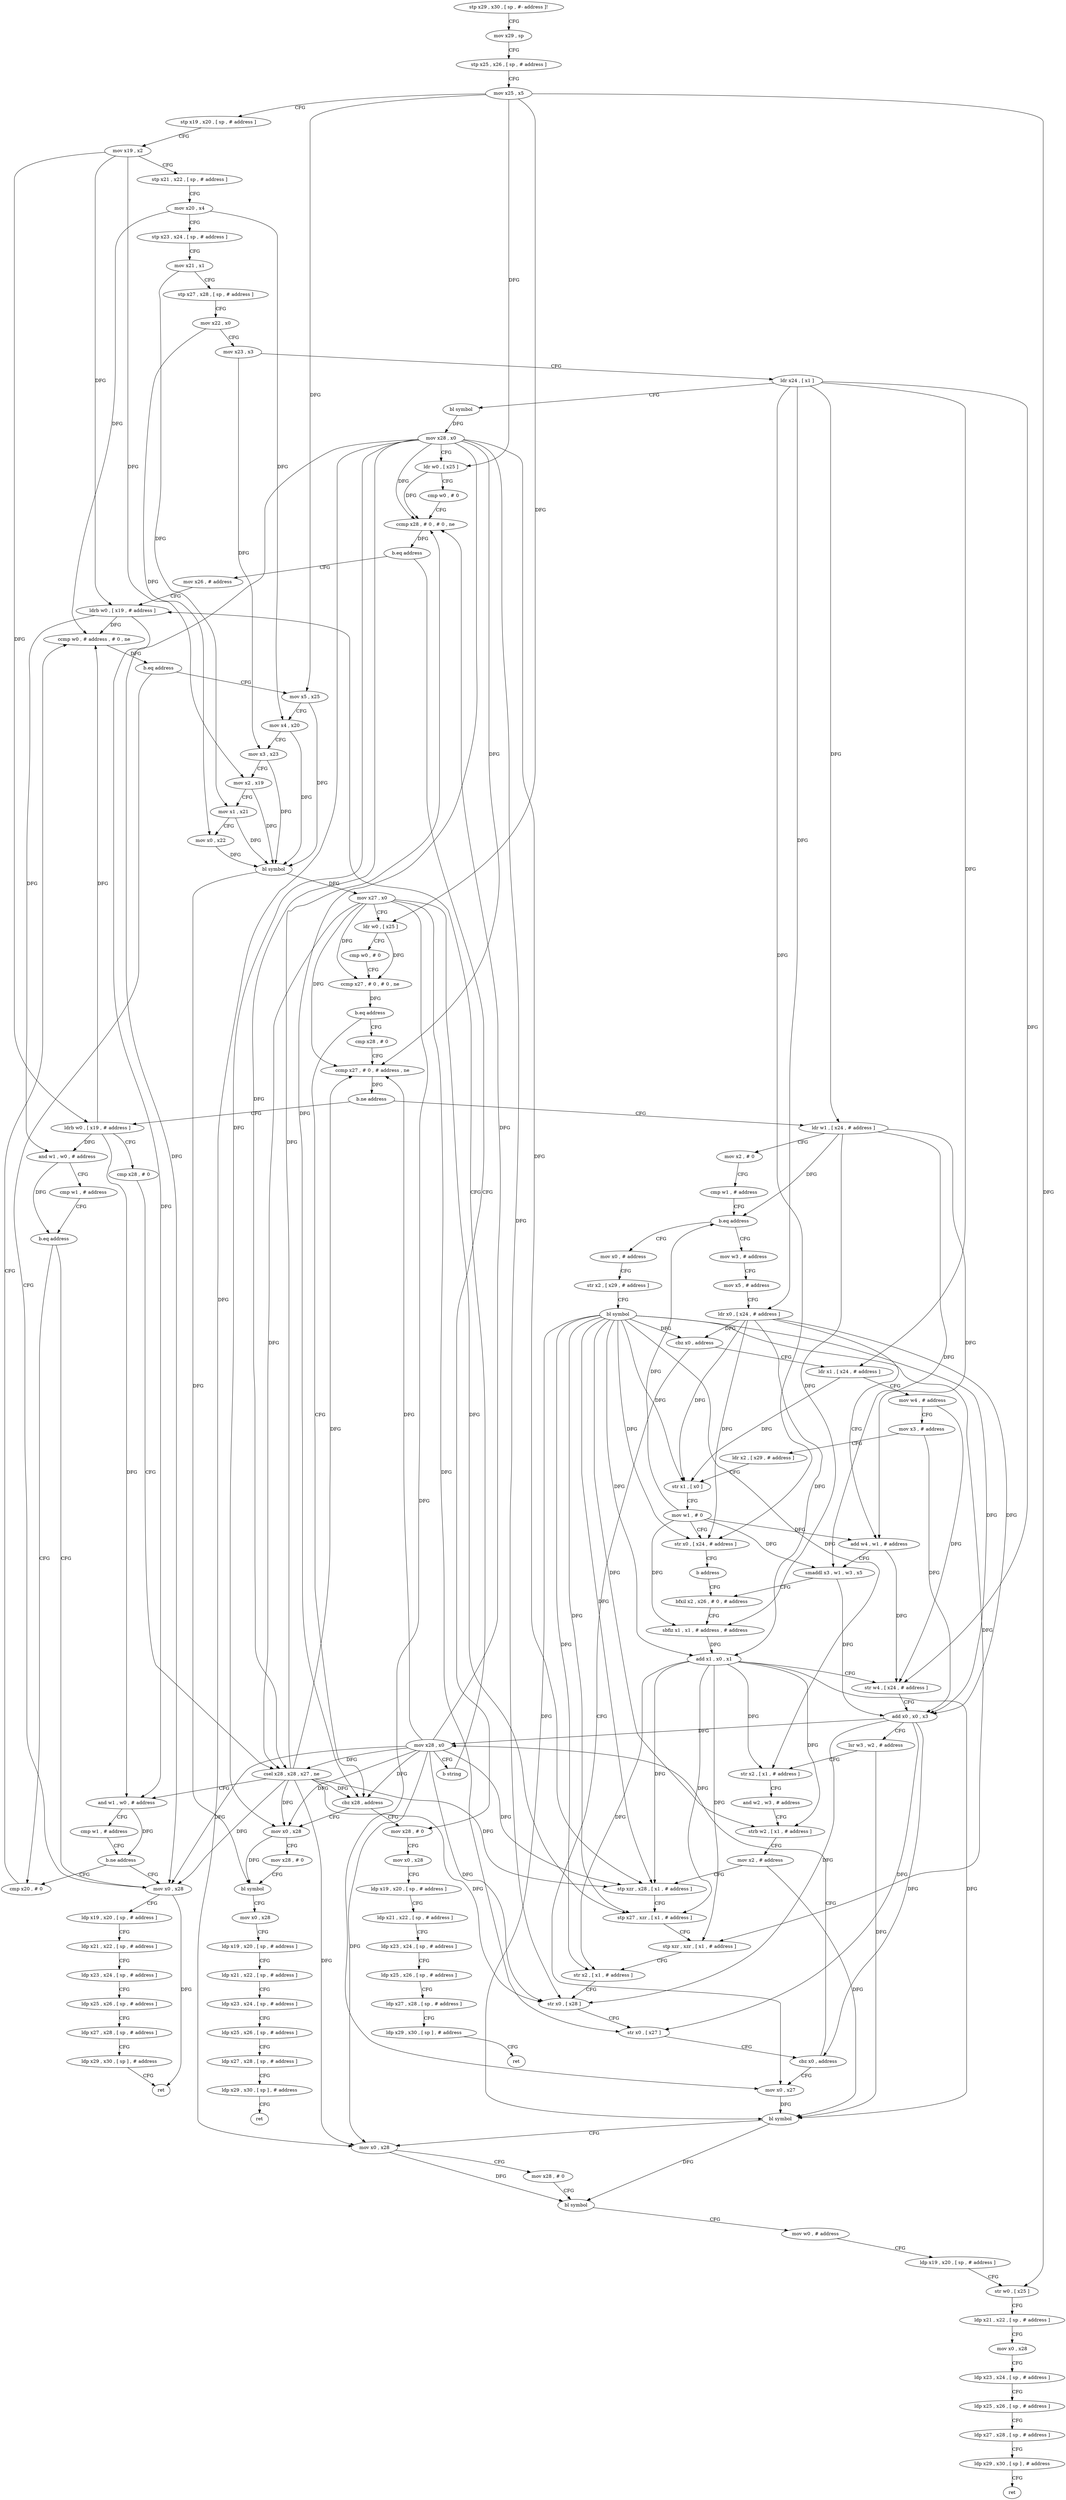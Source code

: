 digraph "func" {
"272720" [label = "stp x29 , x30 , [ sp , #- address ]!" ]
"272724" [label = "mov x29 , sp" ]
"272728" [label = "stp x25 , x26 , [ sp , # address ]" ]
"272732" [label = "mov x25 , x5" ]
"272736" [label = "stp x19 , x20 , [ sp , # address ]" ]
"272740" [label = "mov x19 , x2" ]
"272744" [label = "stp x21 , x22 , [ sp , # address ]" ]
"272748" [label = "mov x20 , x4" ]
"272752" [label = "stp x23 , x24 , [ sp , # address ]" ]
"272756" [label = "mov x21 , x1" ]
"272760" [label = "stp x27 , x28 , [ sp , # address ]" ]
"272764" [label = "mov x22 , x0" ]
"272768" [label = "mov x23 , x3" ]
"272772" [label = "ldr x24 , [ x1 ]" ]
"272776" [label = "bl symbol" ]
"272780" [label = "mov x28 , x0" ]
"272784" [label = "ldr w0 , [ x25 ]" ]
"272788" [label = "cmp w0 , # 0" ]
"272792" [label = "ccmp x28 , # 0 , # 0 , ne" ]
"272796" [label = "b.eq address" ]
"273224" [label = "mov x28 , # 0" ]
"272800" [label = "mov x26 , # address" ]
"273228" [label = "mov x0 , x28" ]
"273232" [label = "ldp x19 , x20 , [ sp , # address ]" ]
"273236" [label = "ldp x21 , x22 , [ sp , # address ]" ]
"273240" [label = "ldp x23 , x24 , [ sp , # address ]" ]
"273244" [label = "ldp x25 , x26 , [ sp , # address ]" ]
"273248" [label = "ldp x27 , x28 , [ sp , # address ]" ]
"273252" [label = "ldp x29 , x30 , [ sp ] , # address" ]
"273256" [label = "ret" ]
"272804" [label = "ldrb w0 , [ x19 , # address ]" ]
"272916" [label = "mov x0 , x28" ]
"272920" [label = "ldp x19 , x20 , [ sp , # address ]" ]
"272924" [label = "ldp x21 , x22 , [ sp , # address ]" ]
"272928" [label = "ldp x23 , x24 , [ sp , # address ]" ]
"272932" [label = "ldp x25 , x26 , [ sp , # address ]" ]
"272936" [label = "ldp x27 , x28 , [ sp , # address ]" ]
"272940" [label = "ldp x29 , x30 , [ sp ] , # address" ]
"272944" [label = "ret" ]
"272820" [label = "cmp x20 , # 0" ]
"272824" [label = "ccmp w0 , # address , # 0 , ne" ]
"272828" [label = "b.eq address" ]
"272832" [label = "mov x5 , x25" ]
"272836" [label = "mov x4 , x20" ]
"272840" [label = "mov x3 , x23" ]
"272844" [label = "mov x2 , x19" ]
"272848" [label = "mov x1 , x21" ]
"272852" [label = "mov x0 , x22" ]
"272856" [label = "bl symbol" ]
"272860" [label = "mov x27 , x0" ]
"272864" [label = "ldr w0 , [ x25 ]" ]
"272868" [label = "cmp w0 , # 0" ]
"272872" [label = "ccmp x27 , # 0 , # 0 , ne" ]
"272876" [label = "b.eq address" ]
"273176" [label = "cbz x28 , address" ]
"272880" [label = "cmp x28 , # 0" ]
"273180" [label = "mov x0 , x28" ]
"272884" [label = "ccmp x27 , # 0 , # address , ne" ]
"272888" [label = "b.ne address" ]
"272952" [label = "ldr w1 , [ x24 , # address ]" ]
"272892" [label = "ldrb w0 , [ x19 , # address ]" ]
"273184" [label = "mov x28 , # 0" ]
"273188" [label = "bl symbol" ]
"273192" [label = "mov x0 , x28" ]
"273196" [label = "ldp x19 , x20 , [ sp , # address ]" ]
"273200" [label = "ldp x21 , x22 , [ sp , # address ]" ]
"273204" [label = "ldp x23 , x24 , [ sp , # address ]" ]
"273208" [label = "ldp x25 , x26 , [ sp , # address ]" ]
"273212" [label = "ldp x27 , x28 , [ sp , # address ]" ]
"273216" [label = "ldp x29 , x30 , [ sp ] , # address" ]
"273220" [label = "ret" ]
"272956" [label = "mov x2 , # 0" ]
"272960" [label = "cmp w1 , # address" ]
"272964" [label = "b.eq address" ]
"273064" [label = "mov x0 , # address" ]
"272968" [label = "mov w3 , # address" ]
"272896" [label = "cmp x28 , # 0" ]
"272900" [label = "csel x28 , x28 , x27 , ne" ]
"272904" [label = "and w1 , w0 , # address" ]
"272908" [label = "cmp w1 , # address" ]
"272912" [label = "b.ne address" ]
"273068" [label = "str x2 , [ x29 , # address ]" ]
"273072" [label = "bl symbol" ]
"273076" [label = "cbz x0 , address" ]
"273112" [label = "mov x0 , x27" ]
"273080" [label = "ldr x1 , [ x24 , # address ]" ]
"272972" [label = "mov x5 , # address" ]
"272976" [label = "ldr x0 , [ x24 , # address ]" ]
"272980" [label = "add w4 , w1 , # address" ]
"272984" [label = "smaddl x3 , w1 , w3 , x5" ]
"272988" [label = "bfxil x2 , x26 , # 0 , # address" ]
"273116" [label = "bl symbol" ]
"273120" [label = "mov x0 , x28" ]
"273124" [label = "mov x28 , # 0" ]
"273128" [label = "bl symbol" ]
"273132" [label = "mov w0 , # address" ]
"273136" [label = "ldp x19 , x20 , [ sp , # address ]" ]
"273140" [label = "str w0 , [ x25 ]" ]
"273144" [label = "ldp x21 , x22 , [ sp , # address ]" ]
"273148" [label = "mov x0 , x28" ]
"273152" [label = "ldp x23 , x24 , [ sp , # address ]" ]
"273156" [label = "ldp x25 , x26 , [ sp , # address ]" ]
"273160" [label = "ldp x27 , x28 , [ sp , # address ]" ]
"273164" [label = "ldp x29 , x30 , [ sp ] , # address" ]
"273168" [label = "ret" ]
"273084" [label = "mov w4 , # address" ]
"273088" [label = "mov x3 , # address" ]
"273092" [label = "ldr x2 , [ x29 , # address ]" ]
"273096" [label = "str x1 , [ x0 ]" ]
"273100" [label = "mov w1 , # 0" ]
"273104" [label = "str x0 , [ x24 , # address ]" ]
"273108" [label = "b address" ]
"273056" [label = "mov x28 , x0" ]
"273060" [label = "b string" ]
"272992" [label = "sbfiz x1 , x1 , # address , # address" ]
"272996" [label = "add x1 , x0 , x1" ]
"273000" [label = "str w4 , [ x24 , # address ]" ]
"273004" [label = "add x0 , x0 , x3" ]
"273008" [label = "lsr w3 , w2 , # address" ]
"273012" [label = "str x2 , [ x1 , # address ]" ]
"273016" [label = "and w2 , w3 , # address" ]
"273020" [label = "strb w2 , [ x1 , # address ]" ]
"273024" [label = "mov x2 , # address" ]
"273028" [label = "stp xzr , x28 , [ x1 , # address ]" ]
"273032" [label = "stp x27 , xzr , [ x1 , # address ]" ]
"273036" [label = "stp xzr , xzr , [ x1 , # address ]" ]
"273040" [label = "str x2 , [ x1 , # address ]" ]
"273044" [label = "str x0 , [ x28 ]" ]
"273048" [label = "str x0 , [ x27 ]" ]
"273052" [label = "cbz x0 , address" ]
"272808" [label = "and w1 , w0 , # address" ]
"272812" [label = "cmp w1 , # address" ]
"272816" [label = "b.eq address" ]
"272720" -> "272724" [ label = "CFG" ]
"272724" -> "272728" [ label = "CFG" ]
"272728" -> "272732" [ label = "CFG" ]
"272732" -> "272736" [ label = "CFG" ]
"272732" -> "272784" [ label = "DFG" ]
"272732" -> "272832" [ label = "DFG" ]
"272732" -> "272864" [ label = "DFG" ]
"272732" -> "273140" [ label = "DFG" ]
"272736" -> "272740" [ label = "CFG" ]
"272740" -> "272744" [ label = "CFG" ]
"272740" -> "272804" [ label = "DFG" ]
"272740" -> "272844" [ label = "DFG" ]
"272740" -> "272892" [ label = "DFG" ]
"272744" -> "272748" [ label = "CFG" ]
"272748" -> "272752" [ label = "CFG" ]
"272748" -> "272824" [ label = "DFG" ]
"272748" -> "272836" [ label = "DFG" ]
"272752" -> "272756" [ label = "CFG" ]
"272756" -> "272760" [ label = "CFG" ]
"272756" -> "272848" [ label = "DFG" ]
"272760" -> "272764" [ label = "CFG" ]
"272764" -> "272768" [ label = "CFG" ]
"272764" -> "272852" [ label = "DFG" ]
"272768" -> "272772" [ label = "CFG" ]
"272768" -> "272840" [ label = "DFG" ]
"272772" -> "272776" [ label = "CFG" ]
"272772" -> "272952" [ label = "DFG" ]
"272772" -> "272976" [ label = "DFG" ]
"272772" -> "273080" [ label = "DFG" ]
"272772" -> "273104" [ label = "DFG" ]
"272772" -> "273000" [ label = "DFG" ]
"272776" -> "272780" [ label = "DFG" ]
"272780" -> "272784" [ label = "CFG" ]
"272780" -> "272792" [ label = "DFG" ]
"272780" -> "272916" [ label = "DFG" ]
"272780" -> "273176" [ label = "DFG" ]
"272780" -> "272884" [ label = "DFG" ]
"272780" -> "273180" [ label = "DFG" ]
"272780" -> "272900" [ label = "DFG" ]
"272780" -> "273120" [ label = "DFG" ]
"272780" -> "273028" [ label = "DFG" ]
"272780" -> "273044" [ label = "DFG" ]
"272784" -> "272788" [ label = "CFG" ]
"272784" -> "272792" [ label = "DFG" ]
"272788" -> "272792" [ label = "CFG" ]
"272792" -> "272796" [ label = "DFG" ]
"272796" -> "273224" [ label = "CFG" ]
"272796" -> "272800" [ label = "CFG" ]
"273224" -> "273228" [ label = "CFG" ]
"272800" -> "272804" [ label = "CFG" ]
"273228" -> "273232" [ label = "CFG" ]
"273232" -> "273236" [ label = "CFG" ]
"273236" -> "273240" [ label = "CFG" ]
"273240" -> "273244" [ label = "CFG" ]
"273244" -> "273248" [ label = "CFG" ]
"273248" -> "273252" [ label = "CFG" ]
"273252" -> "273256" [ label = "CFG" ]
"272804" -> "272808" [ label = "DFG" ]
"272804" -> "272824" [ label = "DFG" ]
"272804" -> "272904" [ label = "DFG" ]
"272916" -> "272920" [ label = "CFG" ]
"272916" -> "272944" [ label = "DFG" ]
"272920" -> "272924" [ label = "CFG" ]
"272924" -> "272928" [ label = "CFG" ]
"272928" -> "272932" [ label = "CFG" ]
"272932" -> "272936" [ label = "CFG" ]
"272936" -> "272940" [ label = "CFG" ]
"272940" -> "272944" [ label = "CFG" ]
"272820" -> "272824" [ label = "CFG" ]
"272824" -> "272828" [ label = "DFG" ]
"272828" -> "272916" [ label = "CFG" ]
"272828" -> "272832" [ label = "CFG" ]
"272832" -> "272836" [ label = "CFG" ]
"272832" -> "272856" [ label = "DFG" ]
"272836" -> "272840" [ label = "CFG" ]
"272836" -> "272856" [ label = "DFG" ]
"272840" -> "272844" [ label = "CFG" ]
"272840" -> "272856" [ label = "DFG" ]
"272844" -> "272848" [ label = "CFG" ]
"272844" -> "272856" [ label = "DFG" ]
"272848" -> "272852" [ label = "CFG" ]
"272848" -> "272856" [ label = "DFG" ]
"272852" -> "272856" [ label = "DFG" ]
"272856" -> "272860" [ label = "DFG" ]
"272856" -> "273188" [ label = "DFG" ]
"272860" -> "272864" [ label = "CFG" ]
"272860" -> "272872" [ label = "DFG" ]
"272860" -> "272884" [ label = "DFG" ]
"272860" -> "272900" [ label = "DFG" ]
"272860" -> "273112" [ label = "DFG" ]
"272860" -> "273032" [ label = "DFG" ]
"272860" -> "273048" [ label = "DFG" ]
"272864" -> "272868" [ label = "CFG" ]
"272864" -> "272872" [ label = "DFG" ]
"272868" -> "272872" [ label = "CFG" ]
"272872" -> "272876" [ label = "DFG" ]
"272876" -> "273176" [ label = "CFG" ]
"272876" -> "272880" [ label = "CFG" ]
"273176" -> "273224" [ label = "CFG" ]
"273176" -> "273180" [ label = "CFG" ]
"272880" -> "272884" [ label = "CFG" ]
"273180" -> "273184" [ label = "CFG" ]
"273180" -> "273188" [ label = "DFG" ]
"272884" -> "272888" [ label = "DFG" ]
"272888" -> "272952" [ label = "CFG" ]
"272888" -> "272892" [ label = "CFG" ]
"272952" -> "272956" [ label = "CFG" ]
"272952" -> "272964" [ label = "DFG" ]
"272952" -> "272980" [ label = "DFG" ]
"272952" -> "272984" [ label = "DFG" ]
"272952" -> "272992" [ label = "DFG" ]
"272892" -> "272896" [ label = "CFG" ]
"272892" -> "272808" [ label = "DFG" ]
"272892" -> "272824" [ label = "DFG" ]
"272892" -> "272904" [ label = "DFG" ]
"273184" -> "273188" [ label = "CFG" ]
"273188" -> "273192" [ label = "CFG" ]
"273192" -> "273196" [ label = "CFG" ]
"273196" -> "273200" [ label = "CFG" ]
"273200" -> "273204" [ label = "CFG" ]
"273204" -> "273208" [ label = "CFG" ]
"273208" -> "273212" [ label = "CFG" ]
"273212" -> "273216" [ label = "CFG" ]
"273216" -> "273220" [ label = "CFG" ]
"272956" -> "272960" [ label = "CFG" ]
"272960" -> "272964" [ label = "CFG" ]
"272964" -> "273064" [ label = "CFG" ]
"272964" -> "272968" [ label = "CFG" ]
"273064" -> "273068" [ label = "CFG" ]
"272968" -> "272972" [ label = "CFG" ]
"272896" -> "272900" [ label = "CFG" ]
"272900" -> "272904" [ label = "CFG" ]
"272900" -> "272792" [ label = "DFG" ]
"272900" -> "272916" [ label = "DFG" ]
"272900" -> "273176" [ label = "DFG" ]
"272900" -> "272884" [ label = "DFG" ]
"272900" -> "273180" [ label = "DFG" ]
"272900" -> "273120" [ label = "DFG" ]
"272900" -> "273028" [ label = "DFG" ]
"272900" -> "273044" [ label = "DFG" ]
"272904" -> "272908" [ label = "CFG" ]
"272904" -> "272912" [ label = "DFG" ]
"272908" -> "272912" [ label = "CFG" ]
"272912" -> "272820" [ label = "CFG" ]
"272912" -> "272916" [ label = "CFG" ]
"273068" -> "273072" [ label = "CFG" ]
"273072" -> "273076" [ label = "DFG" ]
"273072" -> "273096" [ label = "DFG" ]
"273072" -> "273104" [ label = "DFG" ]
"273072" -> "272996" [ label = "DFG" ]
"273072" -> "273004" [ label = "DFG" ]
"273072" -> "273116" [ label = "DFG" ]
"273072" -> "273012" [ label = "DFG" ]
"273072" -> "273020" [ label = "DFG" ]
"273072" -> "273028" [ label = "DFG" ]
"273072" -> "273032" [ label = "DFG" ]
"273072" -> "273036" [ label = "DFG" ]
"273072" -> "273040" [ label = "DFG" ]
"273076" -> "273112" [ label = "CFG" ]
"273076" -> "273080" [ label = "CFG" ]
"273112" -> "273116" [ label = "DFG" ]
"273080" -> "273084" [ label = "CFG" ]
"273080" -> "273096" [ label = "DFG" ]
"272972" -> "272976" [ label = "CFG" ]
"272976" -> "272980" [ label = "CFG" ]
"272976" -> "273076" [ label = "DFG" ]
"272976" -> "273096" [ label = "DFG" ]
"272976" -> "273104" [ label = "DFG" ]
"272976" -> "272996" [ label = "DFG" ]
"272976" -> "273004" [ label = "DFG" ]
"272980" -> "272984" [ label = "CFG" ]
"272980" -> "273000" [ label = "DFG" ]
"272984" -> "272988" [ label = "CFG" ]
"272984" -> "273004" [ label = "DFG" ]
"272988" -> "272992" [ label = "CFG" ]
"273116" -> "273120" [ label = "CFG" ]
"273116" -> "273128" [ label = "DFG" ]
"273120" -> "273124" [ label = "CFG" ]
"273120" -> "273128" [ label = "DFG" ]
"273124" -> "273128" [ label = "CFG" ]
"273128" -> "273132" [ label = "CFG" ]
"273132" -> "273136" [ label = "CFG" ]
"273136" -> "273140" [ label = "CFG" ]
"273140" -> "273144" [ label = "CFG" ]
"273144" -> "273148" [ label = "CFG" ]
"273148" -> "273152" [ label = "CFG" ]
"273152" -> "273156" [ label = "CFG" ]
"273156" -> "273160" [ label = "CFG" ]
"273160" -> "273164" [ label = "CFG" ]
"273164" -> "273168" [ label = "CFG" ]
"273084" -> "273088" [ label = "CFG" ]
"273084" -> "273000" [ label = "DFG" ]
"273088" -> "273092" [ label = "CFG" ]
"273088" -> "273004" [ label = "DFG" ]
"273092" -> "273096" [ label = "CFG" ]
"273096" -> "273100" [ label = "CFG" ]
"273100" -> "273104" [ label = "CFG" ]
"273100" -> "272964" [ label = "DFG" ]
"273100" -> "272980" [ label = "DFG" ]
"273100" -> "272984" [ label = "DFG" ]
"273100" -> "272992" [ label = "DFG" ]
"273104" -> "273108" [ label = "CFG" ]
"273108" -> "272988" [ label = "CFG" ]
"273056" -> "273060" [ label = "CFG" ]
"273056" -> "272792" [ label = "DFG" ]
"273056" -> "272916" [ label = "DFG" ]
"273056" -> "273176" [ label = "DFG" ]
"273056" -> "272884" [ label = "DFG" ]
"273056" -> "273180" [ label = "DFG" ]
"273056" -> "272900" [ label = "DFG" ]
"273056" -> "273120" [ label = "DFG" ]
"273056" -> "273028" [ label = "DFG" ]
"273056" -> "273044" [ label = "DFG" ]
"273060" -> "272804" [ label = "CFG" ]
"272992" -> "272996" [ label = "DFG" ]
"272996" -> "273000" [ label = "CFG" ]
"272996" -> "273116" [ label = "DFG" ]
"272996" -> "273012" [ label = "DFG" ]
"272996" -> "273020" [ label = "DFG" ]
"272996" -> "273028" [ label = "DFG" ]
"272996" -> "273032" [ label = "DFG" ]
"272996" -> "273036" [ label = "DFG" ]
"272996" -> "273040" [ label = "DFG" ]
"273000" -> "273004" [ label = "CFG" ]
"273004" -> "273008" [ label = "CFG" ]
"273004" -> "273044" [ label = "DFG" ]
"273004" -> "273048" [ label = "DFG" ]
"273004" -> "273052" [ label = "DFG" ]
"273004" -> "273056" [ label = "DFG" ]
"273008" -> "273012" [ label = "CFG" ]
"273008" -> "273116" [ label = "DFG" ]
"273012" -> "273016" [ label = "CFG" ]
"273016" -> "273020" [ label = "CFG" ]
"273020" -> "273024" [ label = "CFG" ]
"273024" -> "273028" [ label = "CFG" ]
"273024" -> "273116" [ label = "DFG" ]
"273028" -> "273032" [ label = "CFG" ]
"273032" -> "273036" [ label = "CFG" ]
"273036" -> "273040" [ label = "CFG" ]
"273040" -> "273044" [ label = "CFG" ]
"273044" -> "273048" [ label = "CFG" ]
"273048" -> "273052" [ label = "CFG" ]
"273052" -> "273112" [ label = "CFG" ]
"273052" -> "273056" [ label = "CFG" ]
"272808" -> "272812" [ label = "CFG" ]
"272808" -> "272816" [ label = "DFG" ]
"272812" -> "272816" [ label = "CFG" ]
"272816" -> "272916" [ label = "CFG" ]
"272816" -> "272820" [ label = "CFG" ]
}
